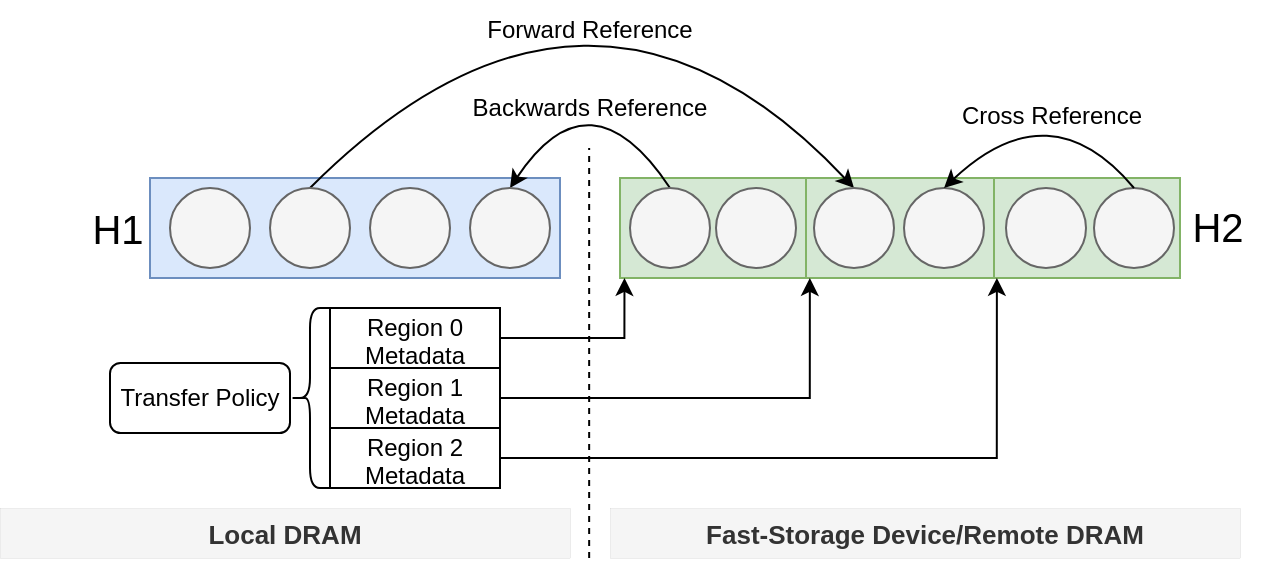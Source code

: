 <mxfile version="23.1.4" type="github">
  <diagram name="Page-1" id="aSFnrGsEZerKpgFlY_de">
    <mxGraphModel dx="733" dy="448" grid="1" gridSize="10" guides="1" tooltips="1" connect="1" arrows="1" fold="1" page="1" pageScale="1" pageWidth="827" pageHeight="1169" math="0" shadow="0">
      <root>
        <mxCell id="0" />
        <mxCell id="1" parent="0" />
        <mxCell id="uuQsWfg2vaXSyOKopWDg-3" value="" style="shape=table;startSize=0;container=1;collapsible=0;childLayout=tableLayout;fillColor=#d5e8d4;strokeColor=#82b366;" vertex="1" parent="1">
          <mxGeometry x="335" y="375" width="280" height="50" as="geometry" />
        </mxCell>
        <mxCell id="uuQsWfg2vaXSyOKopWDg-4" value="" style="shape=tableRow;horizontal=0;startSize=0;swimlaneHead=0;swimlaneBody=0;strokeColor=inherit;top=0;left=0;bottom=0;right=0;collapsible=0;dropTarget=0;fillColor=none;points=[[0,0.5],[1,0.5]];portConstraint=eastwest;" vertex="1" parent="uuQsWfg2vaXSyOKopWDg-3">
          <mxGeometry width="280" height="50" as="geometry" />
        </mxCell>
        <mxCell id="uuQsWfg2vaXSyOKopWDg-5" value="" style="shape=partialRectangle;html=1;whiteSpace=wrap;connectable=0;strokeColor=inherit;overflow=hidden;fillColor=none;top=0;left=0;bottom=0;right=0;pointerEvents=1;" vertex="1" parent="uuQsWfg2vaXSyOKopWDg-4">
          <mxGeometry width="93" height="50" as="geometry">
            <mxRectangle width="93" height="50" as="alternateBounds" />
          </mxGeometry>
        </mxCell>
        <mxCell id="uuQsWfg2vaXSyOKopWDg-6" value="" style="shape=partialRectangle;html=1;whiteSpace=wrap;connectable=0;strokeColor=inherit;overflow=hidden;fillColor=none;top=0;left=0;bottom=0;right=0;pointerEvents=1;" vertex="1" parent="uuQsWfg2vaXSyOKopWDg-4">
          <mxGeometry x="93" width="94" height="50" as="geometry">
            <mxRectangle width="94" height="50" as="alternateBounds" />
          </mxGeometry>
        </mxCell>
        <mxCell id="uuQsWfg2vaXSyOKopWDg-7" value="" style="shape=partialRectangle;html=1;whiteSpace=wrap;connectable=0;strokeColor=inherit;overflow=hidden;fillColor=none;top=0;left=0;bottom=0;right=0;pointerEvents=1;" vertex="1" parent="uuQsWfg2vaXSyOKopWDg-4">
          <mxGeometry x="187" width="93" height="50" as="geometry">
            <mxRectangle width="93" height="50" as="alternateBounds" />
          </mxGeometry>
        </mxCell>
        <mxCell id="uuQsWfg2vaXSyOKopWDg-1" value="" style="rounded=0;whiteSpace=wrap;html=1;fillColor=#dae8fc;strokeColor=#6c8ebf;" vertex="1" parent="1">
          <mxGeometry x="100" y="375" width="205" height="50" as="geometry" />
        </mxCell>
        <mxCell id="uuQsWfg2vaXSyOKopWDg-34" style="edgeStyle=orthogonalEdgeStyle;rounded=0;orthogonalLoop=1;jettySize=auto;html=1;exitX=1;exitY=0.5;exitDx=0;exitDy=0;entryX=0.008;entryY=0.999;entryDx=0;entryDy=0;entryPerimeter=0;" edge="1" parent="1" source="uuQsWfg2vaXSyOKopWDg-24" target="uuQsWfg2vaXSyOKopWDg-4">
          <mxGeometry relative="1" as="geometry" />
        </mxCell>
        <mxCell id="uuQsWfg2vaXSyOKopWDg-35" style="edgeStyle=orthogonalEdgeStyle;rounded=0;orthogonalLoop=1;jettySize=auto;html=1;exitX=1;exitY=0.5;exitDx=0;exitDy=0;entryX=0.339;entryY=0.999;entryDx=0;entryDy=0;entryPerimeter=0;" edge="1" parent="1" source="uuQsWfg2vaXSyOKopWDg-26" target="uuQsWfg2vaXSyOKopWDg-4">
          <mxGeometry relative="1" as="geometry" />
        </mxCell>
        <mxCell id="uuQsWfg2vaXSyOKopWDg-36" style="edgeStyle=orthogonalEdgeStyle;rounded=0;orthogonalLoop=1;jettySize=auto;html=1;exitX=1;exitY=0.5;exitDx=0;exitDy=0;entryX=0.673;entryY=0.999;entryDx=0;entryDy=0;entryPerimeter=0;" edge="1" parent="1" source="uuQsWfg2vaXSyOKopWDg-28" target="uuQsWfg2vaXSyOKopWDg-4">
          <mxGeometry relative="1" as="geometry" />
        </mxCell>
        <mxCell id="uuQsWfg2vaXSyOKopWDg-38" value="" style="curved=1;endArrow=classic;html=1;rounded=0;exitX=0.5;exitY=0;exitDx=0;exitDy=0;entryX=0.5;entryY=0;entryDx=0;entryDy=0;" edge="1" parent="1" source="uuQsWfg2vaXSyOKopWDg-56" target="uuQsWfg2vaXSyOKopWDg-61">
          <mxGeometry width="50" height="50" relative="1" as="geometry">
            <mxPoint x="220" y="350" as="sourcePoint" />
            <mxPoint x="470" y="330" as="targetPoint" />
            <Array as="points">
              <mxPoint x="320" y="240" />
            </Array>
          </mxGeometry>
        </mxCell>
        <mxCell id="uuQsWfg2vaXSyOKopWDg-46" value="" style="curved=1;endArrow=none;html=1;rounded=0;startArrow=classic;startFill=1;endFill=0;exitX=0.5;exitY=0;exitDx=0;exitDy=0;entryX=0.5;entryY=0;entryDx=0;entryDy=0;" edge="1" parent="1" source="uuQsWfg2vaXSyOKopWDg-58" target="uuQsWfg2vaXSyOKopWDg-59">
          <mxGeometry width="50" height="50" relative="1" as="geometry">
            <mxPoint x="280" y="350" as="sourcePoint" />
            <mxPoint x="450" y="350" as="targetPoint" />
            <Array as="points">
              <mxPoint x="320" y="320" />
            </Array>
          </mxGeometry>
        </mxCell>
        <mxCell id="uuQsWfg2vaXSyOKopWDg-39" value="Forward Reference" style="text;html=1;align=center;verticalAlign=middle;whiteSpace=wrap;rounded=0;rotation=0;" vertex="1" parent="1">
          <mxGeometry x="260" y="286" width="120" height="30" as="geometry" />
        </mxCell>
        <mxCell id="uuQsWfg2vaXSyOKopWDg-50" value="" style="endArrow=none;dashed=1;html=1;rounded=0;" edge="1" parent="1">
          <mxGeometry width="50" height="50" relative="1" as="geometry">
            <mxPoint x="319.58" y="565" as="sourcePoint" />
            <mxPoint x="319.58" y="360" as="targetPoint" />
          </mxGeometry>
        </mxCell>
        <mxCell id="uuQsWfg2vaXSyOKopWDg-47" value="Backwards Reference" style="text;html=1;align=center;verticalAlign=middle;whiteSpace=wrap;rounded=0;rotation=0;" vertex="1" parent="1">
          <mxGeometry x="260" y="325" width="120" height="30" as="geometry" />
        </mxCell>
        <mxCell id="uuQsWfg2vaXSyOKopWDg-23" value="" style="shape=table;startSize=0;container=1;collapsible=0;childLayout=tableLayout;" vertex="1" parent="1">
          <mxGeometry x="190" y="440" width="85" height="90" as="geometry" />
        </mxCell>
        <mxCell id="uuQsWfg2vaXSyOKopWDg-24" value="" style="shape=tableRow;horizontal=0;startSize=0;swimlaneHead=0;swimlaneBody=0;strokeColor=inherit;top=0;left=0;bottom=0;right=0;collapsible=0;dropTarget=0;fillColor=none;points=[[0,0.5],[1,0.5]];portConstraint=eastwest;" vertex="1" parent="uuQsWfg2vaXSyOKopWDg-23">
          <mxGeometry width="85" height="30" as="geometry" />
        </mxCell>
        <mxCell id="uuQsWfg2vaXSyOKopWDg-25" value="Region 0 Metadata" style="shape=partialRectangle;html=1;whiteSpace=wrap;connectable=0;strokeColor=inherit;overflow=hidden;fillColor=none;top=0;left=0;bottom=0;right=0;pointerEvents=1;" vertex="1" parent="uuQsWfg2vaXSyOKopWDg-24">
          <mxGeometry width="85" height="30" as="geometry">
            <mxRectangle width="85" height="30" as="alternateBounds" />
          </mxGeometry>
        </mxCell>
        <mxCell id="uuQsWfg2vaXSyOKopWDg-26" value="" style="shape=tableRow;horizontal=0;startSize=0;swimlaneHead=0;swimlaneBody=0;strokeColor=inherit;top=0;left=0;bottom=0;right=0;collapsible=0;dropTarget=0;fillColor=none;points=[[0,0.5],[1,0.5]];portConstraint=eastwest;" vertex="1" parent="uuQsWfg2vaXSyOKopWDg-23">
          <mxGeometry y="30" width="85" height="30" as="geometry" />
        </mxCell>
        <mxCell id="uuQsWfg2vaXSyOKopWDg-27" value="Region 1 Metadata" style="shape=partialRectangle;html=1;whiteSpace=wrap;connectable=0;strokeColor=inherit;overflow=hidden;fillColor=none;top=0;left=0;bottom=0;right=0;pointerEvents=1;" vertex="1" parent="uuQsWfg2vaXSyOKopWDg-26">
          <mxGeometry width="85" height="30" as="geometry">
            <mxRectangle width="85" height="30" as="alternateBounds" />
          </mxGeometry>
        </mxCell>
        <mxCell id="uuQsWfg2vaXSyOKopWDg-28" value="" style="shape=tableRow;horizontal=0;startSize=0;swimlaneHead=0;swimlaneBody=0;strokeColor=inherit;top=0;left=0;bottom=0;right=0;collapsible=0;dropTarget=0;fillColor=none;points=[[0,0.5],[1,0.5]];portConstraint=eastwest;" vertex="1" parent="uuQsWfg2vaXSyOKopWDg-23">
          <mxGeometry y="60" width="85" height="30" as="geometry" />
        </mxCell>
        <mxCell id="uuQsWfg2vaXSyOKopWDg-29" value="Region 2 Metadata" style="shape=partialRectangle;html=1;whiteSpace=wrap;connectable=0;strokeColor=inherit;overflow=hidden;fillColor=none;top=0;left=0;bottom=0;right=0;pointerEvents=1;" vertex="1" parent="uuQsWfg2vaXSyOKopWDg-28">
          <mxGeometry width="85" height="30" as="geometry">
            <mxRectangle width="85" height="30" as="alternateBounds" />
          </mxGeometry>
        </mxCell>
        <mxCell id="uuQsWfg2vaXSyOKopWDg-42" value="" style="shape=curlyBracket;whiteSpace=wrap;html=1;rounded=1;labelPosition=left;verticalLabelPosition=middle;align=right;verticalAlign=middle;" vertex="1" parent="1">
          <mxGeometry x="170" y="440" width="20" height="90" as="geometry" />
        </mxCell>
        <mxCell id="uuQsWfg2vaXSyOKopWDg-41" value="Transfer Policy" style="rounded=1;whiteSpace=wrap;html=1;" vertex="1" parent="1">
          <mxGeometry x="80" y="467.5" width="90" height="35" as="geometry" />
        </mxCell>
        <mxCell id="uuQsWfg2vaXSyOKopWDg-10" value="&lt;font style=&quot;font-size: 20px;&quot;&gt;H2&lt;/font&gt;" style="text;html=1;align=center;verticalAlign=middle;whiteSpace=wrap;rounded=0;" vertex="1" parent="1">
          <mxGeometry x="609" y="384" width="50" height="30" as="geometry" />
        </mxCell>
        <mxCell id="uuQsWfg2vaXSyOKopWDg-51" value="&lt;font style=&quot;font-size: 20px;&quot;&gt;H1&lt;/font&gt;" style="text;html=1;align=center;verticalAlign=middle;whiteSpace=wrap;rounded=0;" vertex="1" parent="1">
          <mxGeometry x="59" y="385" width="50" height="30" as="geometry" />
        </mxCell>
        <mxCell id="uuQsWfg2vaXSyOKopWDg-53" value="&lt;b&gt;&lt;font style=&quot;font-size: 13px;&quot;&gt;Fast-Storage Device/Remote DRAM&lt;/font&gt;&lt;/b&gt;" style="rounded=0;whiteSpace=wrap;html=1;fillColor=#f5f5f5;fontColor=#333333;strokeColor=#666666;strokeWidth=0;" vertex="1" parent="1">
          <mxGeometry x="330" y="540" width="315" height="25" as="geometry" />
        </mxCell>
        <mxCell id="uuQsWfg2vaXSyOKopWDg-54" value="&lt;b style=&quot;border-color: var(--border-color);&quot;&gt;&lt;font style=&quot;border-color: var(--border-color); font-size: 13px;&quot;&gt;Local DRAM&lt;/font&gt;&lt;/b&gt;" style="rounded=0;whiteSpace=wrap;html=1;fillColor=#f5f5f5;fontColor=#333333;strokeColor=#666666;strokeWidth=0;" vertex="1" parent="1">
          <mxGeometry x="25" y="540" width="285" height="25" as="geometry" />
        </mxCell>
        <mxCell id="uuQsWfg2vaXSyOKopWDg-55" value="" style="ellipse;whiteSpace=wrap;html=1;fillColor=#f5f5f5;fontColor=#333333;strokeColor=#666666;" vertex="1" parent="1">
          <mxGeometry x="110" y="380" width="40" height="40" as="geometry" />
        </mxCell>
        <mxCell id="uuQsWfg2vaXSyOKopWDg-56" value="" style="ellipse;whiteSpace=wrap;html=1;fillColor=#f5f5f5;fontColor=#333333;strokeColor=#666666;" vertex="1" parent="1">
          <mxGeometry x="160" y="380" width="40" height="40" as="geometry" />
        </mxCell>
        <mxCell id="uuQsWfg2vaXSyOKopWDg-57" value="" style="ellipse;whiteSpace=wrap;html=1;fillColor=#f5f5f5;fontColor=#333333;strokeColor=#666666;" vertex="1" parent="1">
          <mxGeometry x="210" y="380" width="40" height="40" as="geometry" />
        </mxCell>
        <mxCell id="uuQsWfg2vaXSyOKopWDg-58" value="" style="ellipse;whiteSpace=wrap;html=1;fillColor=#f5f5f5;fontColor=#333333;strokeColor=#666666;" vertex="1" parent="1">
          <mxGeometry x="260" y="380" width="40" height="40" as="geometry" />
        </mxCell>
        <mxCell id="uuQsWfg2vaXSyOKopWDg-59" value="" style="ellipse;whiteSpace=wrap;html=1;fillColor=#f5f5f5;fontColor=#333333;strokeColor=#666666;" vertex="1" parent="1">
          <mxGeometry x="340" y="380" width="40" height="40" as="geometry" />
        </mxCell>
        <mxCell id="uuQsWfg2vaXSyOKopWDg-60" value="" style="ellipse;whiteSpace=wrap;html=1;fillColor=#f5f5f5;fontColor=#333333;strokeColor=#666666;" vertex="1" parent="1">
          <mxGeometry x="383" y="380" width="40" height="40" as="geometry" />
        </mxCell>
        <mxCell id="uuQsWfg2vaXSyOKopWDg-61" value="" style="ellipse;whiteSpace=wrap;html=1;fillColor=#f5f5f5;fontColor=#333333;strokeColor=#666666;" vertex="1" parent="1">
          <mxGeometry x="432" y="380" width="40" height="40" as="geometry" />
        </mxCell>
        <mxCell id="uuQsWfg2vaXSyOKopWDg-62" value="" style="ellipse;whiteSpace=wrap;html=1;fillColor=#f5f5f5;fontColor=#333333;strokeColor=#666666;" vertex="1" parent="1">
          <mxGeometry x="477" y="380" width="40" height="40" as="geometry" />
        </mxCell>
        <mxCell id="uuQsWfg2vaXSyOKopWDg-63" value="" style="ellipse;whiteSpace=wrap;html=1;fillColor=#f5f5f5;fontColor=#333333;strokeColor=#666666;" vertex="1" parent="1">
          <mxGeometry x="572" y="380" width="40" height="40" as="geometry" />
        </mxCell>
        <mxCell id="uuQsWfg2vaXSyOKopWDg-44" value="" style="curved=1;endArrow=none;html=1;rounded=0;entryX=0.5;entryY=0;entryDx=0;entryDy=0;startArrow=classic;startFill=1;endFill=0;exitX=0.5;exitY=0;exitDx=0;exitDy=0;" edge="1" parent="1" source="uuQsWfg2vaXSyOKopWDg-62" target="uuQsWfg2vaXSyOKopWDg-63">
          <mxGeometry width="50" height="50" relative="1" as="geometry">
            <mxPoint x="510" y="365" as="sourcePoint" />
            <mxPoint x="572" y="336" as="targetPoint" />
            <Array as="points">
              <mxPoint x="550" y="330" />
            </Array>
          </mxGeometry>
        </mxCell>
        <mxCell id="uuQsWfg2vaXSyOKopWDg-64" value="" style="ellipse;whiteSpace=wrap;html=1;fillColor=#f5f5f5;fontColor=#333333;strokeColor=#666666;" vertex="1" parent="1">
          <mxGeometry x="528" y="380" width="40" height="40" as="geometry" />
        </mxCell>
        <mxCell id="uuQsWfg2vaXSyOKopWDg-65" value="Cross Reference" style="text;html=1;align=center;verticalAlign=middle;whiteSpace=wrap;rounded=0;rotation=0;" vertex="1" parent="1">
          <mxGeometry x="491" y="329" width="120" height="30" as="geometry" />
        </mxCell>
      </root>
    </mxGraphModel>
  </diagram>
</mxfile>
